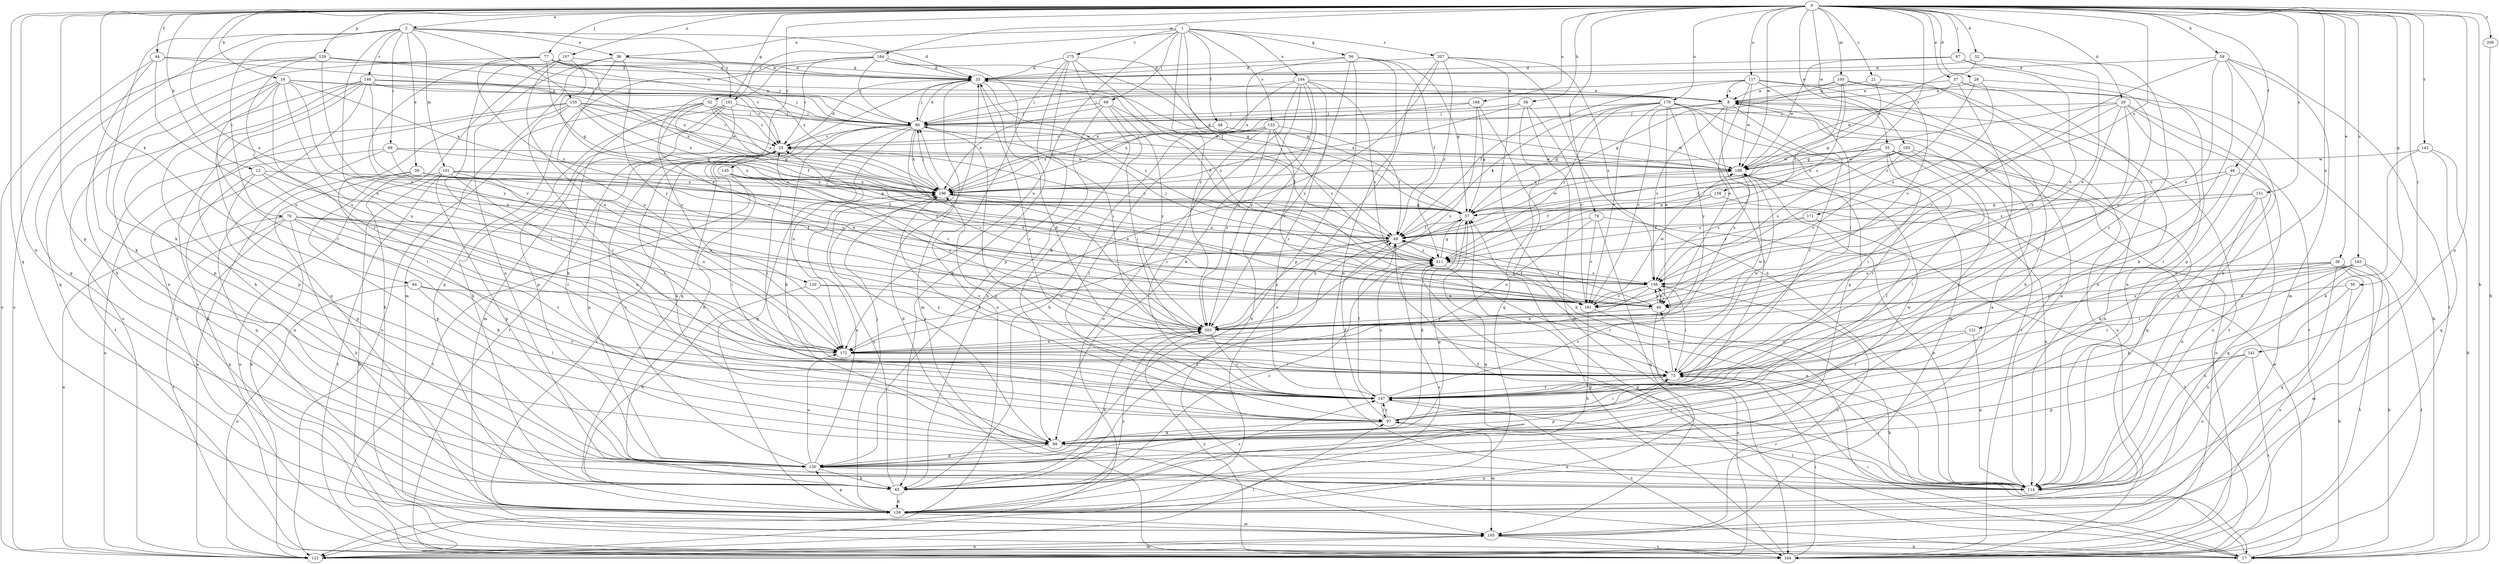 strict digraph  {
0;
1;
2;
8;
12;
16;
17;
21;
25;
28;
29;
32;
33;
35;
36;
37;
38;
39;
40;
44;
46;
48;
49;
50;
52;
56;
57;
58;
59;
65;
67;
68;
69;
70;
73;
77;
79;
80;
84;
89;
97;
100;
101;
105;
107;
114;
117;
120;
121;
122;
129;
130;
139;
141;
142;
145;
146;
147;
151;
153;
155;
156;
158;
161;
164;
165;
168;
170;
171;
172;
175;
181;
184;
185;
188;
194;
196;
203;
206;
207;
211;
0 -> 2  [label=a];
0 -> 12  [label=b];
0 -> 16  [label=b];
0 -> 17  [label=b];
0 -> 21  [label=c];
0 -> 28  [label=d];
0 -> 29  [label=d];
0 -> 32  [label=d];
0 -> 35  [label=e];
0 -> 36  [label=e];
0 -> 37  [label=e];
0 -> 44  [label=f];
0 -> 46  [label=f];
0 -> 50  [label=g];
0 -> 52  [label=g];
0 -> 58  [label=h];
0 -> 59  [label=h];
0 -> 65  [label=h];
0 -> 67  [label=i];
0 -> 77  [label=j];
0 -> 79  [label=j];
0 -> 84  [label=k];
0 -> 100  [label=m];
0 -> 107  [label=n];
0 -> 114  [label=n];
0 -> 117  [label=o];
0 -> 120  [label=o];
0 -> 121  [label=o];
0 -> 129  [label=p];
0 -> 130  [label=p];
0 -> 139  [label=q];
0 -> 141  [label=r];
0 -> 142  [label=r];
0 -> 145  [label=r];
0 -> 151  [label=s];
0 -> 158  [label=t];
0 -> 165  [label=u];
0 -> 168  [label=u];
0 -> 170  [label=u];
0 -> 171  [label=u];
0 -> 184  [label=w];
0 -> 185  [label=w];
0 -> 188  [label=w];
0 -> 206  [label=z];
1 -> 38  [label=e];
1 -> 48  [label=f];
1 -> 49  [label=f];
1 -> 56  [label=g];
1 -> 68  [label=i];
1 -> 153  [label=s];
1 -> 161  [label=t];
1 -> 172  [label=u];
1 -> 175  [label=v];
1 -> 194  [label=x];
1 -> 203  [label=y];
1 -> 207  [label=z];
2 -> 33  [label=d];
2 -> 38  [label=e];
2 -> 39  [label=e];
2 -> 69  [label=i];
2 -> 70  [label=i];
2 -> 89  [label=k];
2 -> 101  [label=m];
2 -> 139  [label=q];
2 -> 146  [label=r];
2 -> 155  [label=s];
2 -> 161  [label=t];
2 -> 172  [label=u];
8 -> 80  [label=j];
8 -> 147  [label=r];
8 -> 156  [label=s];
8 -> 164  [label=t];
8 -> 172  [label=u];
8 -> 181  [label=v];
12 -> 114  [label=n];
12 -> 130  [label=p];
12 -> 147  [label=r];
12 -> 156  [label=s];
12 -> 196  [label=x];
16 -> 8  [label=a];
16 -> 73  [label=i];
16 -> 80  [label=j];
16 -> 114  [label=n];
16 -> 130  [label=p];
16 -> 147  [label=r];
16 -> 172  [label=u];
16 -> 196  [label=x];
16 -> 203  [label=y];
17 -> 57  [label=g];
17 -> 73  [label=i];
17 -> 188  [label=w];
17 -> 211  [label=z];
21 -> 8  [label=a];
21 -> 57  [label=g];
21 -> 203  [label=y];
25 -> 33  [label=d];
25 -> 89  [label=k];
25 -> 97  [label=l];
25 -> 130  [label=p];
25 -> 188  [label=w];
28 -> 8  [label=a];
28 -> 156  [label=s];
28 -> 203  [label=y];
28 -> 211  [label=z];
29 -> 57  [label=g];
29 -> 73  [label=i];
29 -> 80  [label=j];
29 -> 97  [label=l];
29 -> 114  [label=n];
29 -> 147  [label=r];
29 -> 164  [label=t];
29 -> 181  [label=v];
32 -> 33  [label=d];
32 -> 40  [label=e];
32 -> 147  [label=r];
32 -> 188  [label=w];
33 -> 8  [label=a];
33 -> 80  [label=j];
33 -> 105  [label=m];
33 -> 139  [label=q];
33 -> 147  [label=r];
33 -> 211  [label=z];
35 -> 49  [label=f];
35 -> 73  [label=i];
35 -> 97  [label=l];
35 -> 122  [label=o];
35 -> 139  [label=q];
35 -> 147  [label=r];
35 -> 188  [label=w];
35 -> 196  [label=x];
36 -> 17  [label=b];
36 -> 122  [label=o];
36 -> 139  [label=q];
36 -> 147  [label=r];
36 -> 156  [label=s];
36 -> 164  [label=t];
36 -> 203  [label=y];
37 -> 8  [label=a];
37 -> 73  [label=i];
37 -> 89  [label=k];
37 -> 114  [label=n];
37 -> 188  [label=w];
38 -> 33  [label=d];
38 -> 105  [label=m];
38 -> 114  [label=n];
38 -> 172  [label=u];
38 -> 196  [label=x];
38 -> 203  [label=y];
39 -> 17  [label=b];
39 -> 49  [label=f];
39 -> 122  [label=o];
39 -> 130  [label=p];
39 -> 196  [label=x];
39 -> 211  [label=z];
40 -> 49  [label=f];
40 -> 122  [label=o];
40 -> 156  [label=s];
40 -> 203  [label=y];
44 -> 33  [label=d];
44 -> 80  [label=j];
44 -> 89  [label=k];
44 -> 122  [label=o];
44 -> 172  [label=u];
46 -> 114  [label=n];
46 -> 147  [label=r];
46 -> 196  [label=x];
46 -> 211  [label=z];
48 -> 25  [label=c];
48 -> 188  [label=w];
49 -> 25  [label=c];
49 -> 172  [label=u];
49 -> 203  [label=y];
49 -> 211  [label=z];
50 -> 17  [label=b];
50 -> 40  [label=e];
50 -> 114  [label=n];
52 -> 25  [label=c];
52 -> 49  [label=f];
52 -> 57  [label=g];
52 -> 80  [label=j];
52 -> 89  [label=k];
52 -> 122  [label=o];
52 -> 181  [label=v];
52 -> 196  [label=x];
56 -> 33  [label=d];
56 -> 49  [label=f];
56 -> 57  [label=g];
56 -> 114  [label=n];
56 -> 130  [label=p];
56 -> 196  [label=x];
56 -> 203  [label=y];
57 -> 49  [label=f];
57 -> 89  [label=k];
57 -> 139  [label=q];
57 -> 188  [label=w];
57 -> 203  [label=y];
58 -> 80  [label=j];
58 -> 105  [label=m];
58 -> 139  [label=q];
58 -> 181  [label=v];
58 -> 196  [label=x];
59 -> 33  [label=d];
59 -> 40  [label=e];
59 -> 105  [label=m];
59 -> 130  [label=p];
59 -> 147  [label=r];
59 -> 156  [label=s];
59 -> 164  [label=t];
65 -> 49  [label=f];
65 -> 139  [label=q];
65 -> 147  [label=r];
65 -> 196  [label=x];
65 -> 211  [label=z];
67 -> 33  [label=d];
67 -> 40  [label=e];
67 -> 114  [label=n];
67 -> 188  [label=w];
68 -> 65  [label=h];
68 -> 73  [label=i];
68 -> 80  [label=j];
68 -> 188  [label=w];
68 -> 196  [label=x];
68 -> 203  [label=y];
69 -> 40  [label=e];
69 -> 122  [label=o];
69 -> 139  [label=q];
69 -> 188  [label=w];
69 -> 196  [label=x];
70 -> 49  [label=f];
70 -> 65  [label=h];
70 -> 89  [label=k];
70 -> 122  [label=o];
70 -> 139  [label=q];
70 -> 147  [label=r];
70 -> 156  [label=s];
70 -> 164  [label=t];
70 -> 172  [label=u];
73 -> 33  [label=d];
73 -> 40  [label=e];
73 -> 130  [label=p];
73 -> 147  [label=r];
73 -> 188  [label=w];
77 -> 25  [label=c];
77 -> 33  [label=d];
77 -> 57  [label=g];
77 -> 80  [label=j];
77 -> 139  [label=q];
77 -> 196  [label=x];
77 -> 203  [label=y];
77 -> 211  [label=z];
79 -> 49  [label=f];
79 -> 114  [label=n];
79 -> 139  [label=q];
79 -> 172  [label=u];
79 -> 181  [label=v];
80 -> 25  [label=c];
80 -> 33  [label=d];
80 -> 49  [label=f];
80 -> 65  [label=h];
80 -> 73  [label=i];
80 -> 89  [label=k];
80 -> 139  [label=q];
80 -> 172  [label=u];
80 -> 196  [label=x];
80 -> 203  [label=y];
84 -> 97  [label=l];
84 -> 122  [label=o];
84 -> 147  [label=r];
84 -> 181  [label=v];
89 -> 114  [label=n];
89 -> 130  [label=p];
89 -> 188  [label=w];
89 -> 196  [label=x];
97 -> 49  [label=f];
97 -> 73  [label=i];
97 -> 89  [label=k];
97 -> 105  [label=m];
97 -> 147  [label=r];
97 -> 196  [label=x];
100 -> 8  [label=a];
100 -> 17  [label=b];
100 -> 49  [label=f];
100 -> 57  [label=g];
100 -> 181  [label=v];
100 -> 211  [label=z];
101 -> 17  [label=b];
101 -> 73  [label=i];
101 -> 122  [label=o];
101 -> 130  [label=p];
101 -> 156  [label=s];
101 -> 164  [label=t];
101 -> 172  [label=u];
101 -> 196  [label=x];
105 -> 17  [label=b];
105 -> 25  [label=c];
105 -> 122  [label=o];
105 -> 156  [label=s];
105 -> 164  [label=t];
107 -> 17  [label=b];
107 -> 33  [label=d];
107 -> 40  [label=e];
107 -> 97  [label=l];
107 -> 172  [label=u];
114 -> 8  [label=a];
114 -> 49  [label=f];
114 -> 73  [label=i];
114 -> 97  [label=l];
114 -> 147  [label=r];
117 -> 8  [label=a];
117 -> 40  [label=e];
117 -> 49  [label=f];
117 -> 65  [label=h];
117 -> 73  [label=i];
117 -> 80  [label=j];
117 -> 114  [label=n];
117 -> 188  [label=w];
120 -> 40  [label=e];
120 -> 65  [label=h];
120 -> 203  [label=y];
121 -> 114  [label=n];
121 -> 147  [label=r];
121 -> 172  [label=u];
122 -> 97  [label=l];
122 -> 105  [label=m];
129 -> 8  [label=a];
129 -> 33  [label=d];
129 -> 40  [label=e];
129 -> 65  [label=h];
129 -> 80  [label=j];
129 -> 122  [label=o];
129 -> 172  [label=u];
130 -> 25  [label=c];
130 -> 57  [label=g];
130 -> 65  [label=h];
130 -> 114  [label=n];
130 -> 172  [label=u];
130 -> 196  [label=x];
139 -> 8  [label=a];
139 -> 80  [label=j];
139 -> 105  [label=m];
139 -> 130  [label=p];
139 -> 203  [label=y];
139 -> 211  [label=z];
141 -> 73  [label=i];
141 -> 114  [label=n];
141 -> 130  [label=p];
141 -> 164  [label=t];
142 -> 17  [label=b];
142 -> 89  [label=k];
142 -> 139  [label=q];
142 -> 188  [label=w];
145 -> 40  [label=e];
145 -> 57  [label=g];
145 -> 73  [label=i];
145 -> 164  [label=t];
145 -> 196  [label=x];
145 -> 203  [label=y];
146 -> 8  [label=a];
146 -> 17  [label=b];
146 -> 25  [label=c];
146 -> 65  [label=h];
146 -> 122  [label=o];
146 -> 139  [label=q];
146 -> 164  [label=t];
146 -> 181  [label=v];
146 -> 196  [label=x];
147 -> 49  [label=f];
147 -> 97  [label=l];
147 -> 156  [label=s];
147 -> 164  [label=t];
147 -> 196  [label=x];
147 -> 211  [label=z];
151 -> 57  [label=g];
151 -> 89  [label=k];
151 -> 114  [label=n];
151 -> 139  [label=q];
151 -> 211  [label=z];
153 -> 25  [label=c];
153 -> 49  [label=f];
153 -> 65  [label=h];
153 -> 97  [label=l];
153 -> 147  [label=r];
153 -> 181  [label=v];
153 -> 196  [label=x];
153 -> 203  [label=y];
153 -> 211  [label=z];
155 -> 25  [label=c];
155 -> 57  [label=g];
155 -> 80  [label=j];
155 -> 97  [label=l];
155 -> 130  [label=p];
155 -> 147  [label=r];
155 -> 164  [label=t];
155 -> 188  [label=w];
155 -> 196  [label=x];
156 -> 40  [label=e];
156 -> 73  [label=i];
156 -> 172  [label=u];
156 -> 181  [label=v];
158 -> 49  [label=f];
158 -> 57  [label=g];
158 -> 114  [label=n];
161 -> 65  [label=h];
161 -> 80  [label=j];
161 -> 105  [label=m];
161 -> 130  [label=p];
161 -> 164  [label=t];
161 -> 188  [label=w];
164 -> 8  [label=a];
164 -> 33  [label=d];
164 -> 57  [label=g];
164 -> 73  [label=i];
164 -> 203  [label=y];
165 -> 73  [label=i];
165 -> 89  [label=k];
165 -> 105  [label=m];
165 -> 114  [label=n];
165 -> 156  [label=s];
165 -> 164  [label=t];
165 -> 203  [label=y];
168 -> 57  [label=g];
168 -> 80  [label=j];
168 -> 164  [label=t];
168 -> 196  [label=x];
168 -> 203  [label=y];
170 -> 40  [label=e];
170 -> 49  [label=f];
170 -> 57  [label=g];
170 -> 80  [label=j];
170 -> 97  [label=l];
170 -> 105  [label=m];
170 -> 130  [label=p];
170 -> 164  [label=t];
170 -> 181  [label=v];
170 -> 203  [label=y];
170 -> 211  [label=z];
171 -> 49  [label=f];
171 -> 164  [label=t];
171 -> 211  [label=z];
172 -> 73  [label=i];
172 -> 188  [label=w];
175 -> 33  [label=d];
175 -> 57  [label=g];
175 -> 65  [label=h];
175 -> 89  [label=k];
175 -> 122  [label=o];
175 -> 130  [label=p];
175 -> 156  [label=s];
181 -> 17  [label=b];
181 -> 25  [label=c];
181 -> 49  [label=f];
181 -> 65  [label=h];
181 -> 188  [label=w];
184 -> 25  [label=c];
184 -> 33  [label=d];
184 -> 57  [label=g];
184 -> 73  [label=i];
184 -> 80  [label=j];
184 -> 139  [label=q];
184 -> 172  [label=u];
185 -> 97  [label=l];
185 -> 114  [label=n];
185 -> 156  [label=s];
185 -> 181  [label=v];
185 -> 188  [label=w];
185 -> 196  [label=x];
188 -> 33  [label=d];
188 -> 97  [label=l];
188 -> 156  [label=s];
188 -> 196  [label=x];
194 -> 8  [label=a];
194 -> 17  [label=b];
194 -> 80  [label=j];
194 -> 89  [label=k];
194 -> 122  [label=o];
194 -> 147  [label=r];
194 -> 156  [label=s];
194 -> 196  [label=x];
194 -> 203  [label=y];
196 -> 57  [label=g];
196 -> 80  [label=j];
196 -> 181  [label=v];
203 -> 25  [label=c];
203 -> 65  [label=h];
203 -> 147  [label=r];
203 -> 172  [label=u];
206 -> 17  [label=b];
207 -> 17  [label=b];
207 -> 33  [label=d];
207 -> 114  [label=n];
207 -> 122  [label=o];
207 -> 156  [label=s];
207 -> 172  [label=u];
207 -> 211  [label=z];
211 -> 33  [label=d];
211 -> 57  [label=g];
211 -> 80  [label=j];
211 -> 114  [label=n];
211 -> 156  [label=s];
211 -> 196  [label=x];
}
